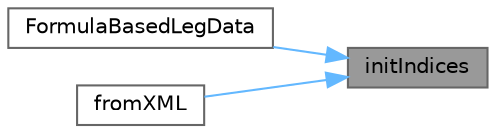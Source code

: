 digraph "initIndices"
{
 // INTERACTIVE_SVG=YES
 // LATEX_PDF_SIZE
  bgcolor="transparent";
  edge [fontname=Helvetica,fontsize=10,labelfontname=Helvetica,labelfontsize=10];
  node [fontname=Helvetica,fontsize=10,shape=box,height=0.2,width=0.4];
  rankdir="RL";
  Node1 [label="initIndices",height=0.2,width=0.4,color="gray40", fillcolor="grey60", style="filled", fontcolor="black",tooltip=" "];
  Node1 -> Node2 [dir="back",color="steelblue1",style="solid"];
  Node2 [label="FormulaBasedLegData",height=0.2,width=0.4,color="grey40", fillcolor="white", style="filled",URL="$classore_1_1data_1_1_formula_based_leg_data.html#a4ad661758ebee0ef5a2d9ad4f9f2da6b",tooltip="Constructor."];
  Node1 -> Node3 [dir="back",color="steelblue1",style="solid"];
  Node3 [label="fromXML",height=0.2,width=0.4,color="grey40", fillcolor="white", style="filled",URL="$classore_1_1data_1_1_formula_based_leg_data.html#a7741ae0fc924943de5bfe02928262eb7",tooltip=" "];
}
